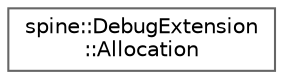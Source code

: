 digraph "类继承关系图"
{
 // LATEX_PDF_SIZE
  bgcolor="transparent";
  edge [fontname=Helvetica,fontsize=10,labelfontname=Helvetica,labelfontsize=10];
  node [fontname=Helvetica,fontsize=10,shape=box,height=0.2,width=0.4];
  rankdir="LR";
  Node0 [id="Node000000",label="spine::DebugExtension\l::Allocation",height=0.2,width=0.4,color="grey40", fillcolor="white", style="filled",URL="$structspine_1_1_debug_extension_1_1_allocation.html",tooltip=" "];
}
